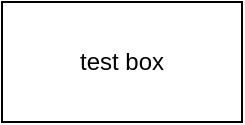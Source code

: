 <mxfile version="23.1.7" type="github">
  <diagram name="Page-1" id="uSl8sosg0sHh0WAQL8kz">
    <mxGraphModel dx="940" dy="592" grid="1" gridSize="10" guides="1" tooltips="1" connect="1" arrows="1" fold="1" page="1" pageScale="1" pageWidth="850" pageHeight="1100" math="0" shadow="0">
      <root>
        <mxCell id="0" />
        <mxCell id="1" parent="0" />
        <mxCell id="uyd10gexKDE9BGFDGbB_-1" value="test box" style="rounded=0;whiteSpace=wrap;html=1;" vertex="1" parent="1">
          <mxGeometry x="305" y="180" width="120" height="60" as="geometry" />
        </mxCell>
      </root>
    </mxGraphModel>
  </diagram>
</mxfile>
